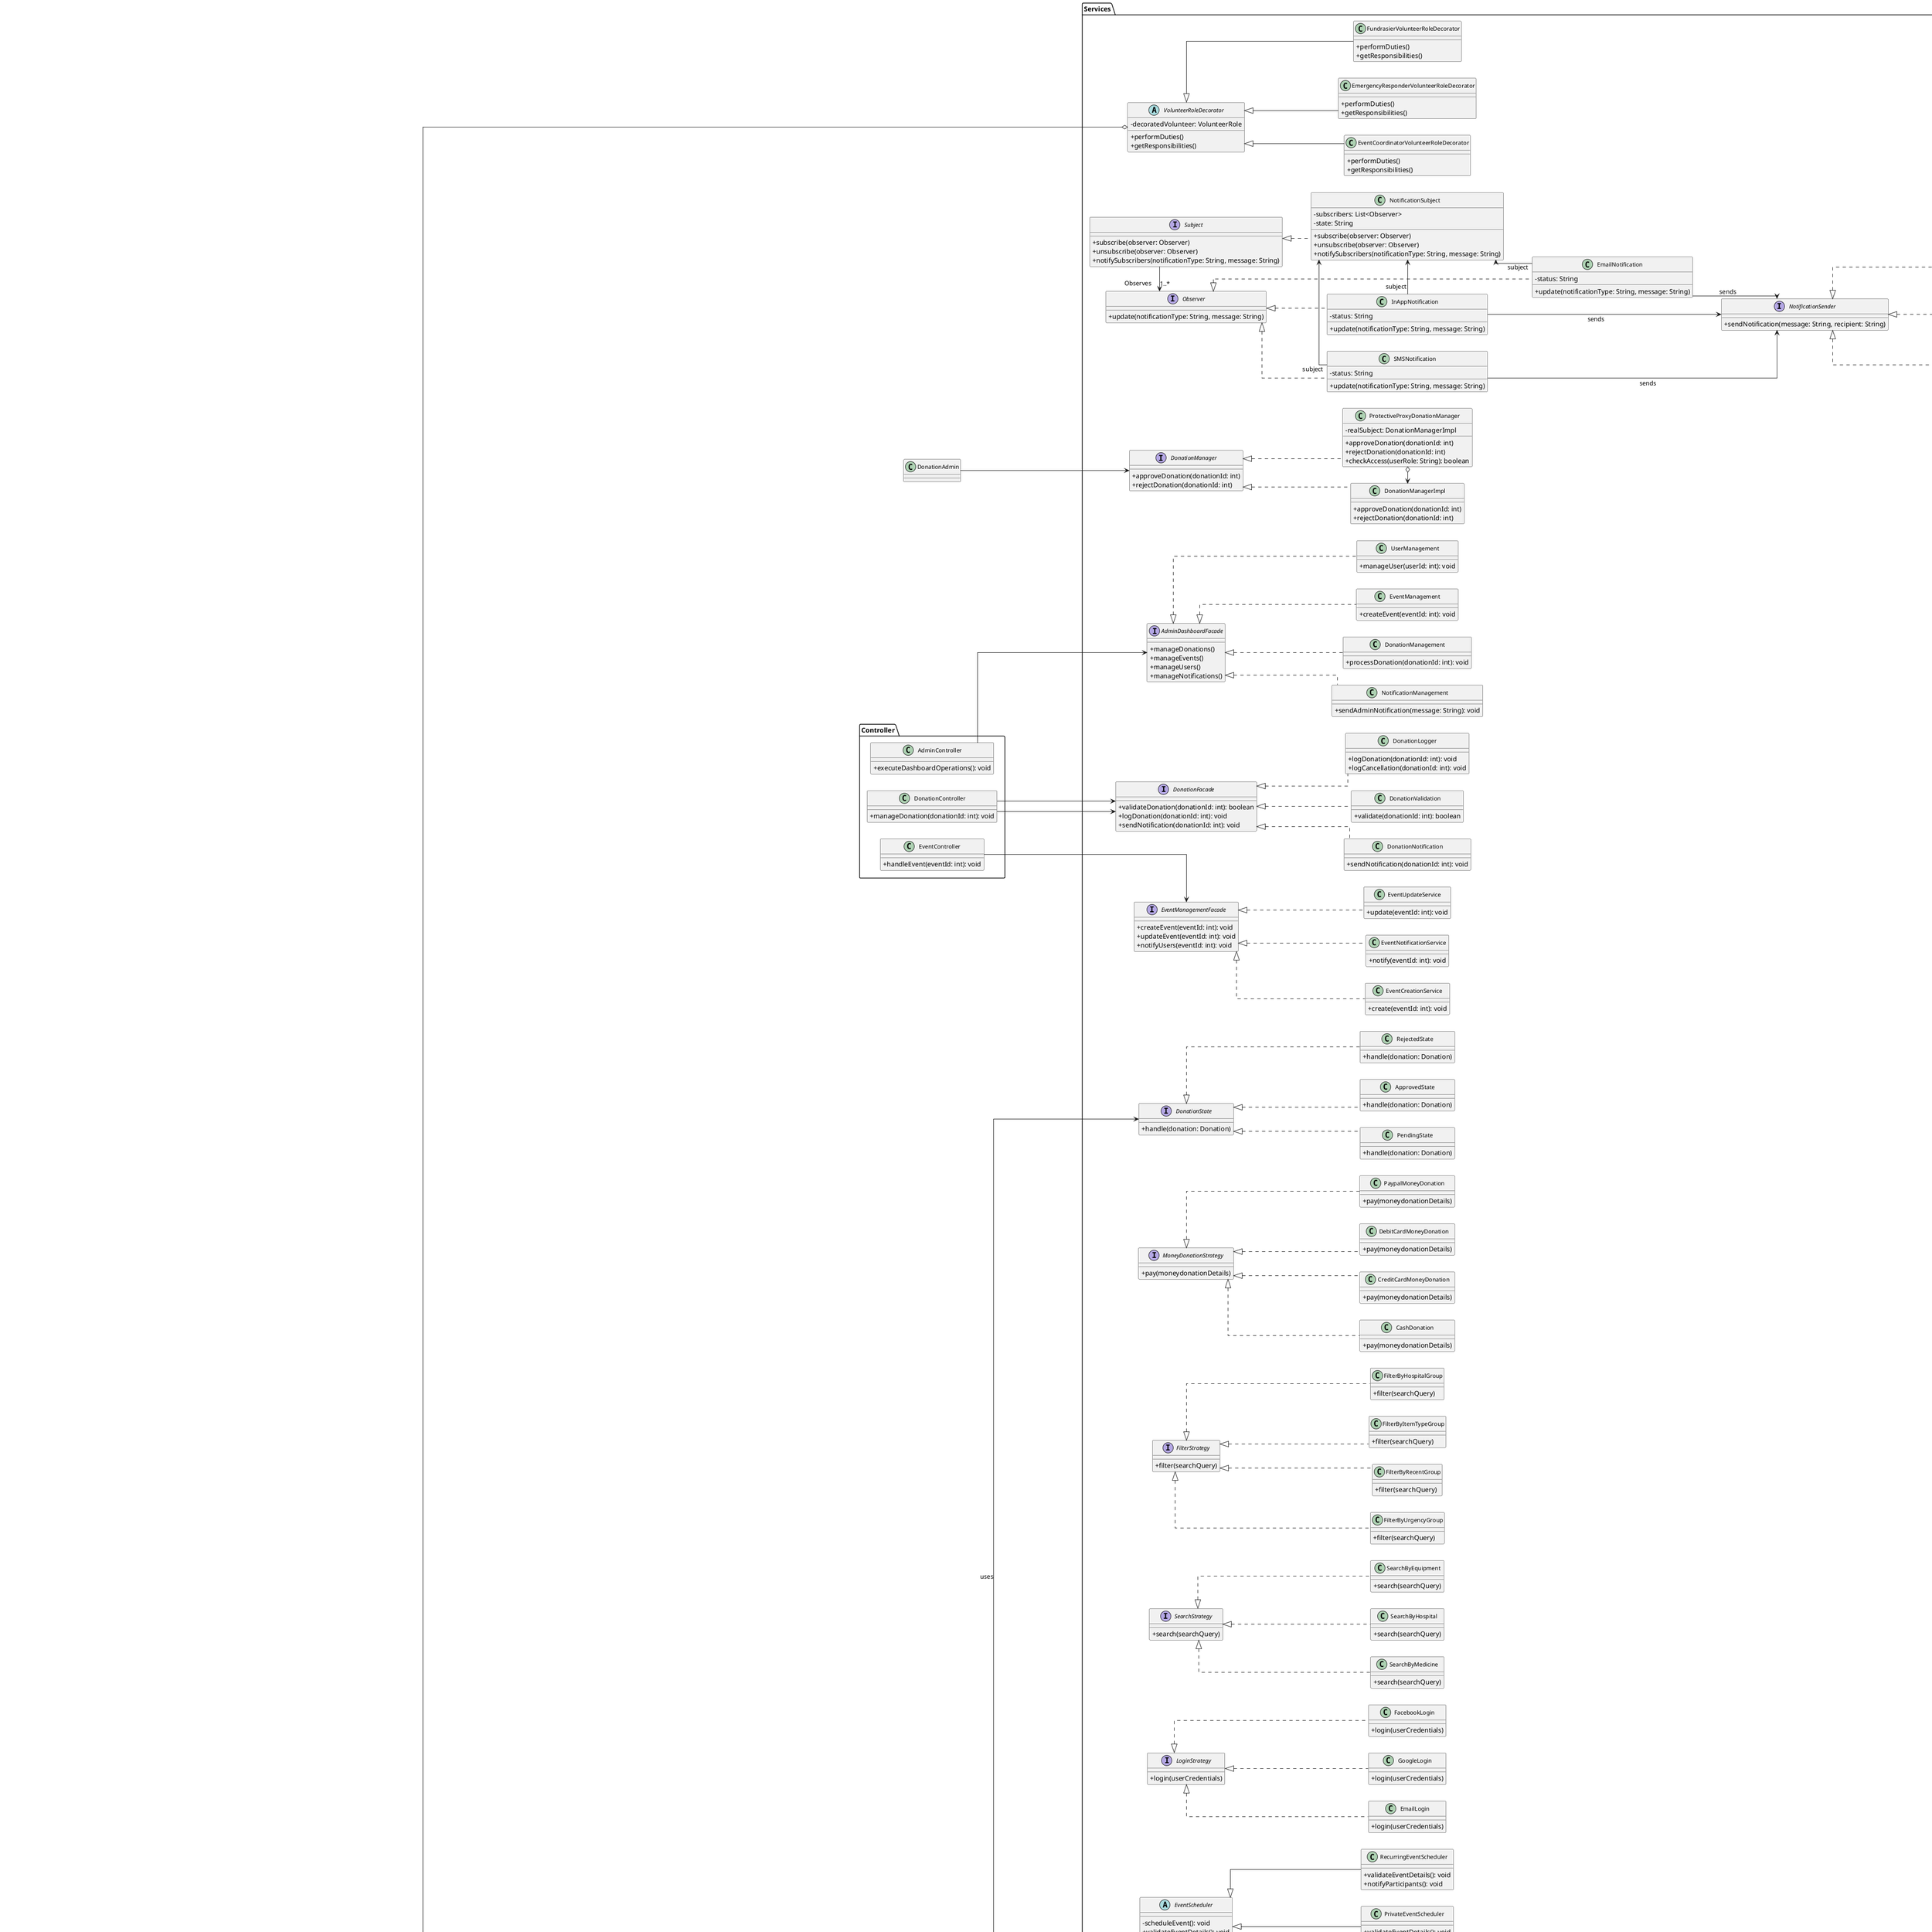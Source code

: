 @startuml
'https://plantuml.com/class-diagram


left to right direction


skinparam classAttributeIconSize 0
skinparam classFontSize 12
skinparam lineThickness 2
skinparam defaultFontName Arial
skinparam nodeMargin 30
skinparam componentStyle rectangle
skinparam linetype ortho



package "Model" {


    interface IAccountManager {
        +login(email: String, password: String): boolean
        +createAccount(name: String, email: String, nationalId: String, password: String): boolean
        +updateProfile(name: String, email: String, nationalId: String, password: String): boolean
        +deleteAccount() : boolean
    }

    class User implements IAccountManager {
        -id: int
        -name: String
        -email: String
        -nationalId: String
        -password: String
        -address: Address
        -isVolunteer: boolean = false
        -isDeleted: boolean = false
        -volunteer: VolunteerRole
        +addVolunteerRole(volunteer: VolunteerRole)
        +removeVolunteerRole()
    }

    interface VolunteerRole {
        +performDuties()
        +getResponsibilities()
    }

    class BasicVolunteerRole implements VolunteerRole {
        -volunteerID: int
        -eventID: int
        -hours: int
        -skills: List<String>
        +signUpForEvent(Event :event)
        +performDuties()
        +getResponsibilities()
    }

    class HospitalAdmin implements IAccountManager {
        -hospitalID: int
        -hospitalName: String
        -adminID: int
        -address: Address
        +uploadRequiredItems(items: List<CompositeItem>)
        +manageItems(item: CompositeItem, action: String)
        +searchDonations(criteria: Map<String, String>): List<Donation>
        +filterDonations(filters: Map<String, String>): List<Donation>
    }

    class Address {
        -address_id: int
        -name: String
        -parent_id: int
    }

    class DonationService {
        +trackDonationHistory(userId: int): List<Donation>
        +trackDonationStatus(donationId: int): String
        +fillDonationForm(donationDetails: Donation): boolean
        +choosePickUpOrDropOff(donationId: int, location: Address): boolean
    }

    class Donation {
        -id: int
        -type: String
        -description: String
        -quantity: int
        -state: DonationState
        -userId: int
        +setState(state: DonationState)
        +process()
    }

    class DonationDetails {
        -donationDetailsID: int
        -type: string
        -itemID: int
        -quantity: int
        -unitPrice: float
        +getDetails()
    }

    class Event{
        -eventID: int
        -name: String
        -date: date
        -location: String
        -description: String
        -volunteerList: List<VolunteerRole>
    }

    class EventDetails {
        -eventDetailsID: int
        -volunteerID: int
        -attendance: String
        -totalHours: int
    }

    class Payment {
        -paymentID: int
        -type: Type
        -amount: int
    }

    class PaymentDetails {
        -paymentDetailsID: int
        -paymentID: int
        -donationID: int
        -amount: int
        -paymentDate: date
    }

    interface ItemComponent {
           + addChild(ItemComponent itemComponent)
           + removeChild(ItemComponent itemComponent)
           + getChild(int i): ItemComponent
           + createIterator(): Iterator<ItemComponent>
           + getDetails()
       }

       class CompositeItem {
           - Iterator<ItemComponent> iterator
           - ArrayList<ItemComponent> itemComponents
           - String name
           - String description
           + CompositeItem(String name, String description)
           + addChild(ItemComponent itemComponent)
           + removeChild(ItemComponent itemComponent)
           + getChild(int i): ItemComponent
           + createIterator(): Iterator<ItemComponent>
           + getDetails()
       }

       class CompositeIterator {
           - Stack<Iterator<ItemComponent>> stack
           + CompositeIterator(Iterator<ItemComponent> iterator)
           + hasNext(): boolean
           + next(): ItemComponent
       }

       abstract class Item {
           - String name
           - String description
           - ItemType type
           + Item()
           + Item(String name, String description, ItemType type)
           + getDetails()
       }

       class Equipment {
           - int itemId
           - Condition condition
           + Equipment()
           + Equipment(String name, String description, Condition condition)
           + getDetails()
       }

       class Medicine {
           - int itemId
           - String manufacturer
           - Date expiryDate
           + Medicine()
           + Medicine(String name, String description, String manufacturer, Date expiryDate)
           + getDetails()
       }

       enum ItemType {
           EQUIPMENT, MEDICINE
       }

       enum Condition {
           NEW, USED, REFURBISHED
       }
}

package "View" {}

package "Controller" {
    class AdminController {
        + executeDashboardOperations(): void
    }

    class DonationController {
        + manageDonation(donationId: int): void
    }

    class EventController {
        + handleEvent(eventId: int): void
    }
}

package "Services" {

    abstract class VolunteerRoleDecorator{
        -decoratedVolunteer: VolunteerRole
        +performDuties()
        +getResponsibilities()
    }

    class EventCoordinatorVolunteerRoleDecorator extends VolunteerRoleDecorator {
        +performDuties()
        +getResponsibilities()
    }

    class EmergencyResponderVolunteerRoleDecorator extends VolunteerRoleDecorator {
        +performDuties()
        +getResponsibilities()
    }

    class FundrasierVolunteerRoleDecorator extends VolunteerRoleDecorator {
        +performDuties()
        +getResponsibilities()
    }

    interface DonationState {
        + handle(donation: Donation)
    }

    class PendingState {
        + handle(donation: Donation)
    }
    class ApprovedState {
        + handle(donation: Donation)
    }
    class RejectedState {
        + handle(donation: Donation)
    }

    interface DonationManager {
        + approveDonation(donationId: int)
        + rejectDonation(donationId: int)
    }

    class DonationManagerImpl implements DonationManager {
        + approveDonation(donationId: int)
        + rejectDonation(donationId: int)
    }

    class ProtectiveProxyDonationManager implements DonationManager {
        -realSubject: DonationManagerImpl
        +approveDonation(donationId: int)
        +rejectDonation(donationId: int)
        +checkAccess(userRole: String): boolean
    }


    interface DonationFacade {
        + validateDonation(donationId: int): boolean
        + logDonation(donationId: int): void
        + sendNotification(donationId: int): void
    }

    class DonationValidation implements DonationFacade {
        + validate(donationId: int): boolean
    }

    class DonationLogger implements DonationFacade{
        + logDonation(donationId: int): void
        + logCancellation(donationId: int): void
    }

    class DonationNotification implements DonationFacade{
            + sendNotification(donationId: int): void
        }

    interface AdminDashboardFacade {
        + manageDonations()
        + manageEvents()
        + manageUsers()
        + manageNotifications()
    }

    class DonationManagement implements AdminDashboardFacade {
        + processDonation(donationId: int): void
    }

    class EventManagement implements AdminDashboardFacade {
        + createEvent(eventId: int): void
    }

    class UserManagement implements AdminDashboardFacade {
        + manageUser(userId: int): void
    }

    class NotificationManagement implements AdminDashboardFacade {
        + sendAdminNotification(message: String): void
    }

    interface EventManagementFacade {
        + createEvent(eventId: int): void
        + updateEvent(eventId: int): void
        + notifyUsers(eventId: int): void
    }

    class EventCreationService implements EventManagementFacade {
        + create(eventId: int): void
    }

    class EventNotificationService implements EventManagementFacade {
        + notify(eventId: int): void
    }

    class EventUpdateService implements EventManagementFacade  {
        + update(eventId: int): void
    }

    interface MoneyDonationStrategy {
        +pay(moneydonationDetails)
    }

    class CreditCardMoneyDonation implements MoneyDonationStrategy {
        +pay(moneydonationDetails)
    }

    class DebitCardMoneyDonation implements MoneyDonationStrategy {
        +pay(moneydonationDetails)
    }

    class PaypalMoneyDonation implements MoneyDonationStrategy {
        +pay(moneydonationDetails)
    }

    class CashDonation implements MoneyDonationStrategy {
        +pay(moneydonationDetails)
    }

    interface Subject {
        +subscribe(observer: Observer)
        +unsubscribe(observer: Observer)
        +notifySubscribers(notificationType: String, message: String)
    }

    interface Observer {
        +update(notificationType: String, message: String)
    }

    class EmailNotification implements Observer {
        -status: String
        +update(notificationType: String, message: String)
    }

    class InAppNotification implements Observer {
        -status: String
        +update(notificationType: String, message: String)
    }

    class SMSNotification implements Observer {
        -status: String
        +update(notificationType: String, message: String)
    }

    class NotificationSubject implements Subject {
        -subscribers: List<Observer>
        -state: String
        +subscribe(observer: Observer)
        +unsubscribe(observer: Observer)
        +notifySubscribers(notificationType: String, message: String)
    }

    interface FilterStrategy {
        +filter(searchQuery)
    }

    class FilterByRecentGroup implements FilterStrategy {
        +filter(searchQuery)
    }

    class FilterByItemTypeGroup implements FilterStrategy {
        +filter(searchQuery)
    }

    class FilterByHospitalGroup implements FilterStrategy {
        +filter(searchQuery)
    }

    class FilterByUrgencyGroup implements FilterStrategy {
        +filter(searchQuery)
    }

    interface SearchStrategy {
        +search(searchQuery)
    }

    class SearchByMedicine implements SearchStrategy {
        +search(searchQuery)
    }

    class SearchByHospital implements SearchStrategy {
        +search(searchQuery)
    }

    class SearchByEquipment implements SearchStrategy {
        +search(searchQuery)
    }

    interface LoginStrategy {
        +login(userCredentials)
    }

    class EmailLogin implements LoginStrategy {
        +login(userCredentials)
    }

    class GoogleLogin implements LoginStrategy {
        +login(userCredentials)
    }

    class FacebookLogin implements LoginStrategy {
        +login(userCredentials)
    }

    interface NotificationSender {
        + sendNotification(message: String, recipient: String)
    }

    class EmailNotificationAdapter {
        -emailAPI: EmailAPI
        +sendNotification(message: String, recipient: String)
    }
    class SMSNotificationAdapter {
        -smsAPI: SMSAPI
        +sendNotification(message: String, recipient: String)
    }
    class InAppNotificationAdapter {
        -inAppSystem: InAppNotificationSystem
        +sendNotification(message: String, recipient: String)
    }

    class EmailAPI {
        +sendEmail(to: String, content: String)
    }
    class SMSAPI {
        +sendSMS(phoneNumber: String, text: String)
    }
    class InAppNotificationSystem {
        +pushNotification(userId: String, message: String)
    }


    abstract class EventScheduler {
        -scheduleEvent(): void
        +validateEventDetails(): void
        +assignLocation(): void
        +notifyParticipants(): void
    }

    class PublicEventScheduler {
        +validateEventDetails(): void
        +notifyParticipants(): void
    }

    class PrivateEventScheduler {
        +validateEventDetails(): void
        +notifyParticipants(): void
    }

    class RecurringEventScheduler {
        +validateEventDetails(): void
        +notifyParticipants(): void
    }


}


' Model to Model Relationships
User -->  BasicVolunteerRole : "0..1"
User --> Address : has
User -- Donation : Makes
User *-- Payment : makes
User -- DonationService : Uses
BasicVolunteerRole -- Event : "0..*"
HospitalAdmin -- Address : has
Address "0..*" --> "1" Address : Parent
DonationService ..> Donation : Manages
Donation --> Address
Donation *-- DonationDetails : has
Event *-- EventDetails : has
Payment *-- PaymentDetails : has


' Model to Controller Relationships


' Model to service Relationships
Donation o--> DonationState : uses
VolunteerRoleDecorator o--left-> VolunteerRole



' Controller to Service Relationships
AdminController --> AdminDashboardFacade
EventController --> EventManagementFacade
DonationController --> DonationFacade

' Controller to View Relationships

' Composite Pattern
ItemComponent <|.. CompositeItem
ItemComponent <|.. Item
Item <|-- Equipment
Item <|-- Medicine
CompositeItem --> "1..*" ItemComponent
CompositeIterator --> "1..*" ItemComponent
ItemType <|-- Item
Condition <|-- Medicine
Condition <|-- Equipment

' Service to Service Relationships
DonationState <|.. PendingState
DonationState <|.. ApprovedState
DonationState <|.. RejectedState
DonationAdmin --> DonationManager
ProtectiveProxyDonationManager o--left-> DonationManagerImpl
DonationController --> DonationFacade
Subject -right->"Observes" Observer : "1..*"
NotificationSubject <-down- "subject" EmailNotification
NotificationSubject <-left- "subject" InAppNotification
NotificationSubject <-left- "subject" SMSNotification
NotificationSender <|... EmailNotificationAdapter
NotificationSender <|... SMSNotificationAdapter
NotificationSender <|... InAppNotificationAdapter
EmailNotificationAdapter --> EmailAPI : uses
SMSNotificationAdapter --> SMSAPI : uses
InAppNotificationAdapter --> InAppNotificationSystem : uses
EventScheduler <|-- PublicEventScheduler
EventScheduler <|-- PrivateEventScheduler
EventScheduler <|-- RecurringEventScheduler
InAppNotification --> NotificationSender : sends
SMSNotification --> NotificationSender : sends
EmailNotification --> NotificationSender : sends


}


@enduml

